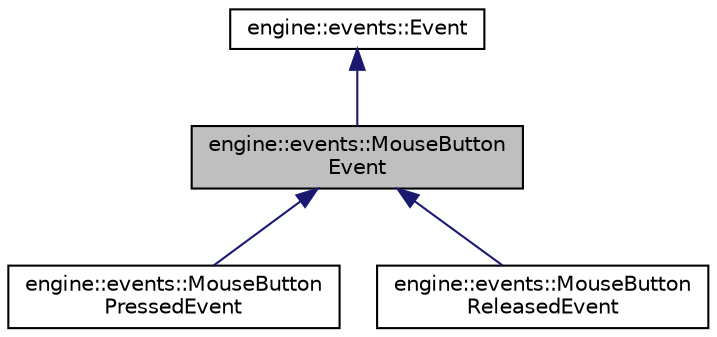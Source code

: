 digraph "engine::events::MouseButtonEvent"
{
 // LATEX_PDF_SIZE
  edge [fontname="Helvetica",fontsize="10",labelfontname="Helvetica",labelfontsize="10"];
  node [fontname="Helvetica",fontsize="10",shape=record];
  Node1 [label="engine::events::MouseButton\lEvent",height=0.2,width=0.4,color="black", fillcolor="grey75", style="filled", fontcolor="black",tooltip="The generic Mouse button event."];
  Node2 -> Node1 [dir="back",color="midnightblue",fontsize="10",style="solid",fontname="Helvetica"];
  Node2 [label="engine::events::Event",height=0.2,width=0.4,color="black", fillcolor="white", style="filled",URL="$classengine_1_1events_1_1Event.html",tooltip="The abstract Event class."];
  Node1 -> Node3 [dir="back",color="midnightblue",fontsize="10",style="solid",fontname="Helvetica"];
  Node3 [label="engine::events::MouseButton\lPressedEvent",height=0.2,width=0.4,color="black", fillcolor="white", style="filled",URL="$classengine_1_1events_1_1MouseButtonPressedEvent.html",tooltip="Generated whenever the user presses a mouse button within the application."];
  Node1 -> Node4 [dir="back",color="midnightblue",fontsize="10",style="solid",fontname="Helvetica"];
  Node4 [label="engine::events::MouseButton\lReleasedEvent",height=0.2,width=0.4,color="black", fillcolor="white", style="filled",URL="$classengine_1_1events_1_1MouseButtonReleasedEvent.html",tooltip="Generated whenever the user releases a mouse button within an application."];
}
